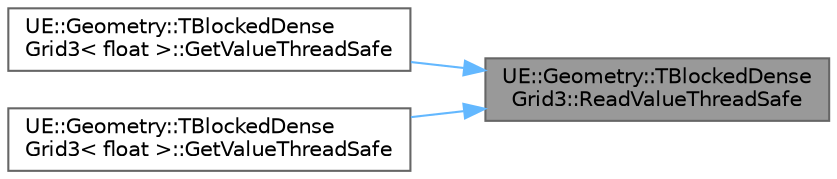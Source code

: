 digraph "UE::Geometry::TBlockedDenseGrid3::ReadValueThreadSafe"
{
 // INTERACTIVE_SVG=YES
 // LATEX_PDF_SIZE
  bgcolor="transparent";
  edge [fontname=Helvetica,fontsize=10,labelfontname=Helvetica,labelfontsize=10];
  node [fontname=Helvetica,fontsize=10,shape=box,height=0.2,width=0.4];
  rankdir="RL";
  Node1 [id="Node000001",label="UE::Geometry::TBlockedDense\lGrid3::ReadValueThreadSafe",height=0.2,width=0.4,color="gray40", fillcolor="grey60", style="filled", fontcolor="black",tooltip=" "];
  Node1 -> Node2 [id="edge1_Node000001_Node000002",dir="back",color="steelblue1",style="solid",tooltip=" "];
  Node2 [id="Node000002",label="UE::Geometry::TBlockedDense\lGrid3\< float \>::GetValueThreadSafe",height=0.2,width=0.4,color="grey40", fillcolor="white", style="filled",URL="$d8/d71/classUE_1_1Geometry_1_1TBlockedDenseGrid3.html#a8206346c3ecf726146ad92c47f80ba06",tooltip=" "];
  Node1 -> Node3 [id="edge2_Node000001_Node000003",dir="back",color="steelblue1",style="solid",tooltip=" "];
  Node3 [id="Node000003",label="UE::Geometry::TBlockedDense\lGrid3\< float \>::GetValueThreadSafe",height=0.2,width=0.4,color="grey40", fillcolor="white", style="filled",URL="$d8/d71/classUE_1_1Geometry_1_1TBlockedDenseGrid3.html#a3cdb3ddead33bef8b6afada12b917b3e",tooltip=" "];
}
